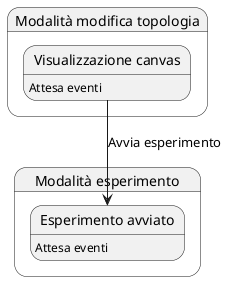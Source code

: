 
,----------------------.
|Visualizzazione canvas|
|----------------------|
|Attesa eventi         |
|----------------------|
`----------------------'
            |
            |
 ,-------------------.
 |Esperimento avviato|
 |-------------------|
 |Attesa eventi      |
 |-------------------|
 `-------------------'

@startuml
skinparam shadowing false
skinparam monochrome true

state "Modalità modifica topologia" as sm {
state "Visualizzazione canvas" as s1 : Attesa eventi
}

state "Modalità esperimento" as se {
    state "Esperimento avviato" as s2: Attesa eventi
}
s1 --> s2 : Avvia esperimento
@enduml
